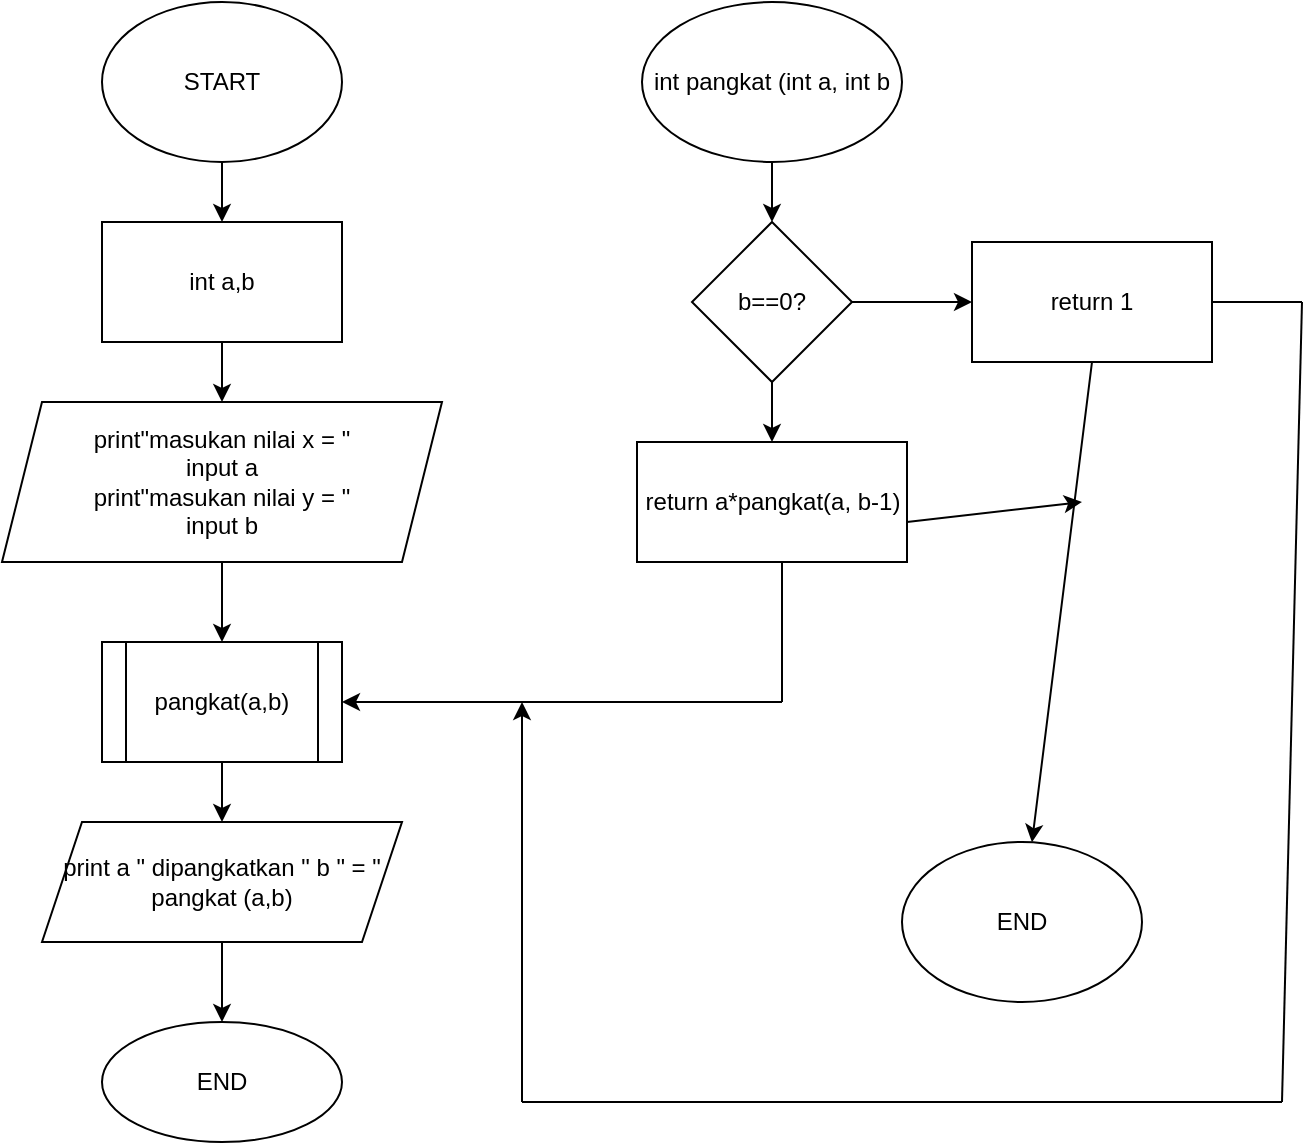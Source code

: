 <mxfile version="20.6.0" type="google"><diagram id="peR6ciQLLsOf4MibU_SC" name="Page-1"><mxGraphModel grid="1" page="1" gridSize="10" guides="1" tooltips="1" connect="1" arrows="1" fold="1" pageScale="1" pageWidth="850" pageHeight="1100" math="0" shadow="0"><root><mxCell id="0"/><mxCell id="1" parent="0"/><mxCell id="cWtNcpLwEMeoskq2yowX-3" value="" style="edgeStyle=orthogonalEdgeStyle;rounded=0;orthogonalLoop=1;jettySize=auto;html=1;" edge="1" parent="1" source="cWtNcpLwEMeoskq2yowX-1" target="cWtNcpLwEMeoskq2yowX-2"><mxGeometry relative="1" as="geometry"/></mxCell><mxCell id="cWtNcpLwEMeoskq2yowX-1" value="START" style="ellipse;whiteSpace=wrap;html=1;" vertex="1" parent="1"><mxGeometry x="180" y="10" width="120" height="80" as="geometry"/></mxCell><mxCell id="cWtNcpLwEMeoskq2yowX-5" value="" style="edgeStyle=orthogonalEdgeStyle;rounded=0;orthogonalLoop=1;jettySize=auto;html=1;" edge="1" parent="1" source="cWtNcpLwEMeoskq2yowX-2" target="cWtNcpLwEMeoskq2yowX-4"><mxGeometry relative="1" as="geometry"/></mxCell><mxCell id="cWtNcpLwEMeoskq2yowX-2" value="int a,b" style="whiteSpace=wrap;html=1;" vertex="1" parent="1"><mxGeometry x="180" y="120" width="120" height="60" as="geometry"/></mxCell><mxCell id="cWtNcpLwEMeoskq2yowX-7" value="" style="edgeStyle=orthogonalEdgeStyle;rounded=0;orthogonalLoop=1;jettySize=auto;html=1;" edge="1" parent="1" source="cWtNcpLwEMeoskq2yowX-4" target="cWtNcpLwEMeoskq2yowX-6"><mxGeometry relative="1" as="geometry"/></mxCell><mxCell id="cWtNcpLwEMeoskq2yowX-4" value="print&quot;masukan nilai x = &quot;&lt;br&gt;input a&lt;br&gt;print&quot;masukan nilai y = &quot;&lt;br&gt;input b" style="shape=parallelogram;perimeter=parallelogramPerimeter;whiteSpace=wrap;html=1;fixedSize=1;" vertex="1" parent="1"><mxGeometry x="130" y="210" width="220" height="80" as="geometry"/></mxCell><mxCell id="cWtNcpLwEMeoskq2yowX-9" value="" style="edgeStyle=orthogonalEdgeStyle;rounded=0;orthogonalLoop=1;jettySize=auto;html=1;" edge="1" parent="1" source="cWtNcpLwEMeoskq2yowX-6" target="cWtNcpLwEMeoskq2yowX-8"><mxGeometry relative="1" as="geometry"/></mxCell><mxCell id="cWtNcpLwEMeoskq2yowX-6" value="pangkat(a,b)" style="shape=process;whiteSpace=wrap;html=1;backgroundOutline=1;" vertex="1" parent="1"><mxGeometry x="180" y="330" width="120" height="60" as="geometry"/></mxCell><mxCell id="cWtNcpLwEMeoskq2yowX-11" value="" style="edgeStyle=orthogonalEdgeStyle;rounded=0;orthogonalLoop=1;jettySize=auto;html=1;" edge="1" parent="1" source="cWtNcpLwEMeoskq2yowX-8" target="cWtNcpLwEMeoskq2yowX-10"><mxGeometry relative="1" as="geometry"/></mxCell><mxCell id="cWtNcpLwEMeoskq2yowX-8" value="print a &quot; dipangkatkan &quot; b &quot; = &quot;&lt;br&gt;pangkat (a,b)" style="shape=parallelogram;perimeter=parallelogramPerimeter;whiteSpace=wrap;html=1;fixedSize=1;" vertex="1" parent="1"><mxGeometry x="150" y="420" width="180" height="60" as="geometry"/></mxCell><mxCell id="cWtNcpLwEMeoskq2yowX-10" value="END" style="ellipse;whiteSpace=wrap;html=1;" vertex="1" parent="1"><mxGeometry x="180" y="520" width="120" height="60" as="geometry"/></mxCell><mxCell id="cWtNcpLwEMeoskq2yowX-14" value="" style="edgeStyle=orthogonalEdgeStyle;rounded=0;orthogonalLoop=1;jettySize=auto;html=1;" edge="1" parent="1" source="cWtNcpLwEMeoskq2yowX-12" target="cWtNcpLwEMeoskq2yowX-13"><mxGeometry relative="1" as="geometry"/></mxCell><mxCell id="cWtNcpLwEMeoskq2yowX-12" value="int pangkat (int a, int b" style="ellipse;whiteSpace=wrap;html=1;" vertex="1" parent="1"><mxGeometry x="450" y="10" width="130" height="80" as="geometry"/></mxCell><mxCell id="cWtNcpLwEMeoskq2yowX-16" value="" style="edgeStyle=orthogonalEdgeStyle;rounded=0;orthogonalLoop=1;jettySize=auto;html=1;" edge="1" parent="1" source="cWtNcpLwEMeoskq2yowX-13" target="cWtNcpLwEMeoskq2yowX-15"><mxGeometry relative="1" as="geometry"/></mxCell><mxCell id="cWtNcpLwEMeoskq2yowX-18" value="" style="edgeStyle=orthogonalEdgeStyle;rounded=0;orthogonalLoop=1;jettySize=auto;html=1;" edge="1" parent="1" source="cWtNcpLwEMeoskq2yowX-13" target="cWtNcpLwEMeoskq2yowX-17"><mxGeometry relative="1" as="geometry"/></mxCell><mxCell id="cWtNcpLwEMeoskq2yowX-13" value="b==0?" style="rhombus;whiteSpace=wrap;html=1;" vertex="1" parent="1"><mxGeometry x="475" y="120" width="80" height="80" as="geometry"/></mxCell><mxCell id="cWtNcpLwEMeoskq2yowX-15" value="return a*pangkat(a, b-1)" style="whiteSpace=wrap;html=1;" vertex="1" parent="1"><mxGeometry x="447.5" y="230" width="135" height="60" as="geometry"/></mxCell><mxCell id="cWtNcpLwEMeoskq2yowX-17" value="return 1" style="whiteSpace=wrap;html=1;" vertex="1" parent="1"><mxGeometry x="615" y="130" width="120" height="60" as="geometry"/></mxCell><mxCell id="cWtNcpLwEMeoskq2yowX-19" value="" style="endArrow=none;html=1;rounded=0;" edge="1" parent="1"><mxGeometry width="50" height="50" relative="1" as="geometry"><mxPoint x="520" y="360" as="sourcePoint"/><mxPoint x="520" y="290" as="targetPoint"/></mxGeometry></mxCell><mxCell id="cWtNcpLwEMeoskq2yowX-21" value="" style="endArrow=classic;html=1;rounded=0;entryX=1;entryY=0.5;entryDx=0;entryDy=0;" edge="1" parent="1" target="cWtNcpLwEMeoskq2yowX-6"><mxGeometry width="50" height="50" relative="1" as="geometry"><mxPoint x="520" y="360" as="sourcePoint"/><mxPoint x="457.5" y="320" as="targetPoint"/></mxGeometry></mxCell><mxCell id="cWtNcpLwEMeoskq2yowX-22" value="END" style="ellipse;whiteSpace=wrap;html=1;" vertex="1" parent="1"><mxGeometry x="580" y="430" width="120" height="80" as="geometry"/></mxCell><mxCell id="cWtNcpLwEMeoskq2yowX-23" value="" style="endArrow=classic;html=1;rounded=0;exitX=0.5;exitY=1;exitDx=0;exitDy=0;" edge="1" parent="1" source="cWtNcpLwEMeoskq2yowX-17" target="cWtNcpLwEMeoskq2yowX-22"><mxGeometry width="50" height="50" relative="1" as="geometry"><mxPoint x="630" y="275" as="sourcePoint"/><mxPoint x="680" y="225" as="targetPoint"/></mxGeometry></mxCell><mxCell id="cWtNcpLwEMeoskq2yowX-24" value="" style="endArrow=none;html=1;rounded=0;" edge="1" parent="1"><mxGeometry width="50" height="50" relative="1" as="geometry"><mxPoint x="735" y="160" as="sourcePoint"/><mxPoint x="780" y="160" as="targetPoint"/></mxGeometry></mxCell><mxCell id="cWtNcpLwEMeoskq2yowX-26" value="" style="endArrow=none;html=1;rounded=0;" edge="1" parent="1"><mxGeometry width="50" height="50" relative="1" as="geometry"><mxPoint x="770" y="560" as="sourcePoint"/><mxPoint x="780" y="160" as="targetPoint"/></mxGeometry></mxCell><mxCell id="cWtNcpLwEMeoskq2yowX-28" value="" style="endArrow=none;html=1;rounded=0;" edge="1" parent="1"><mxGeometry width="50" height="50" relative="1" as="geometry"><mxPoint x="390" y="560" as="sourcePoint"/><mxPoint x="770" y="560" as="targetPoint"/></mxGeometry></mxCell><mxCell id="cWtNcpLwEMeoskq2yowX-29" value="" style="endArrow=classic;html=1;rounded=0;" edge="1" parent="1"><mxGeometry width="50" height="50" relative="1" as="geometry"><mxPoint x="390" y="560" as="sourcePoint"/><mxPoint x="390" y="360" as="targetPoint"/></mxGeometry></mxCell><mxCell id="cWtNcpLwEMeoskq2yowX-30" value="" style="endArrow=classic;html=1;rounded=0;" edge="1" parent="1"><mxGeometry width="50" height="50" relative="1" as="geometry"><mxPoint x="582.5" y="270" as="sourcePoint"/><mxPoint x="670" y="260" as="targetPoint"/></mxGeometry></mxCell></root></mxGraphModel></diagram></mxfile>